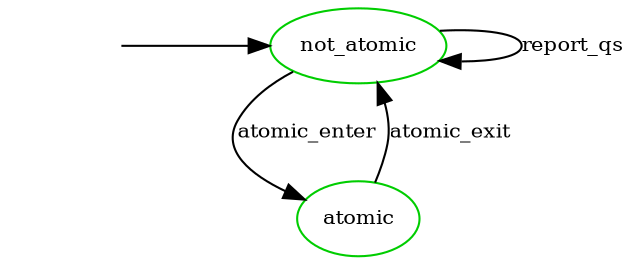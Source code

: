 digraph state_automaton {
	center = true;
	// size = "700,800";
	nodesep = 0.5;
	{node [shape = plaintext, style=invis, label=""] "__init_not_atomic"};
	node [shape = ellipse, fontsize=10, color = green3];
	edge [fontsize=10];

	"__init_not_atomic" -> "not_atomic";

	/* Handling for pirq dis, read-lock, read-unlock, pirq en */
	"atomic" [label = "atomic"];
	"not_atomic" [label = "not_atomic"]; 

	"not_atomic" -> "atomic" [ label = "atomic_enter" ];
	"atomic" -> "not_atomic" [ label = "atomic_exit" ];

	"not_atomic" -> "not_atomic" [ label = "report_qs" ];

	{ rank = min ;
		"__init_not_atomic";
		"not_atomic";
	}
}

